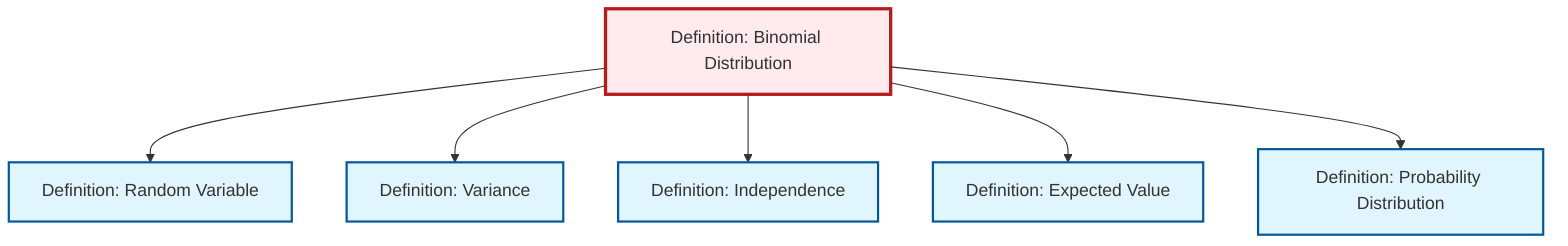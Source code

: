 graph TD
    classDef definition fill:#e1f5fe,stroke:#01579b,stroke-width:2px
    classDef theorem fill:#f3e5f5,stroke:#4a148c,stroke-width:2px
    classDef axiom fill:#fff3e0,stroke:#e65100,stroke-width:2px
    classDef example fill:#e8f5e9,stroke:#1b5e20,stroke-width:2px
    classDef current fill:#ffebee,stroke:#b71c1c,stroke-width:3px
    def-probability-distribution["Definition: Probability Distribution"]:::definition
    def-binomial-distribution["Definition: Binomial Distribution"]:::definition
    def-independence["Definition: Independence"]:::definition
    def-variance["Definition: Variance"]:::definition
    def-expectation["Definition: Expected Value"]:::definition
    def-random-variable["Definition: Random Variable"]:::definition
    def-binomial-distribution --> def-random-variable
    def-binomial-distribution --> def-variance
    def-binomial-distribution --> def-independence
    def-binomial-distribution --> def-expectation
    def-binomial-distribution --> def-probability-distribution
    class def-binomial-distribution current